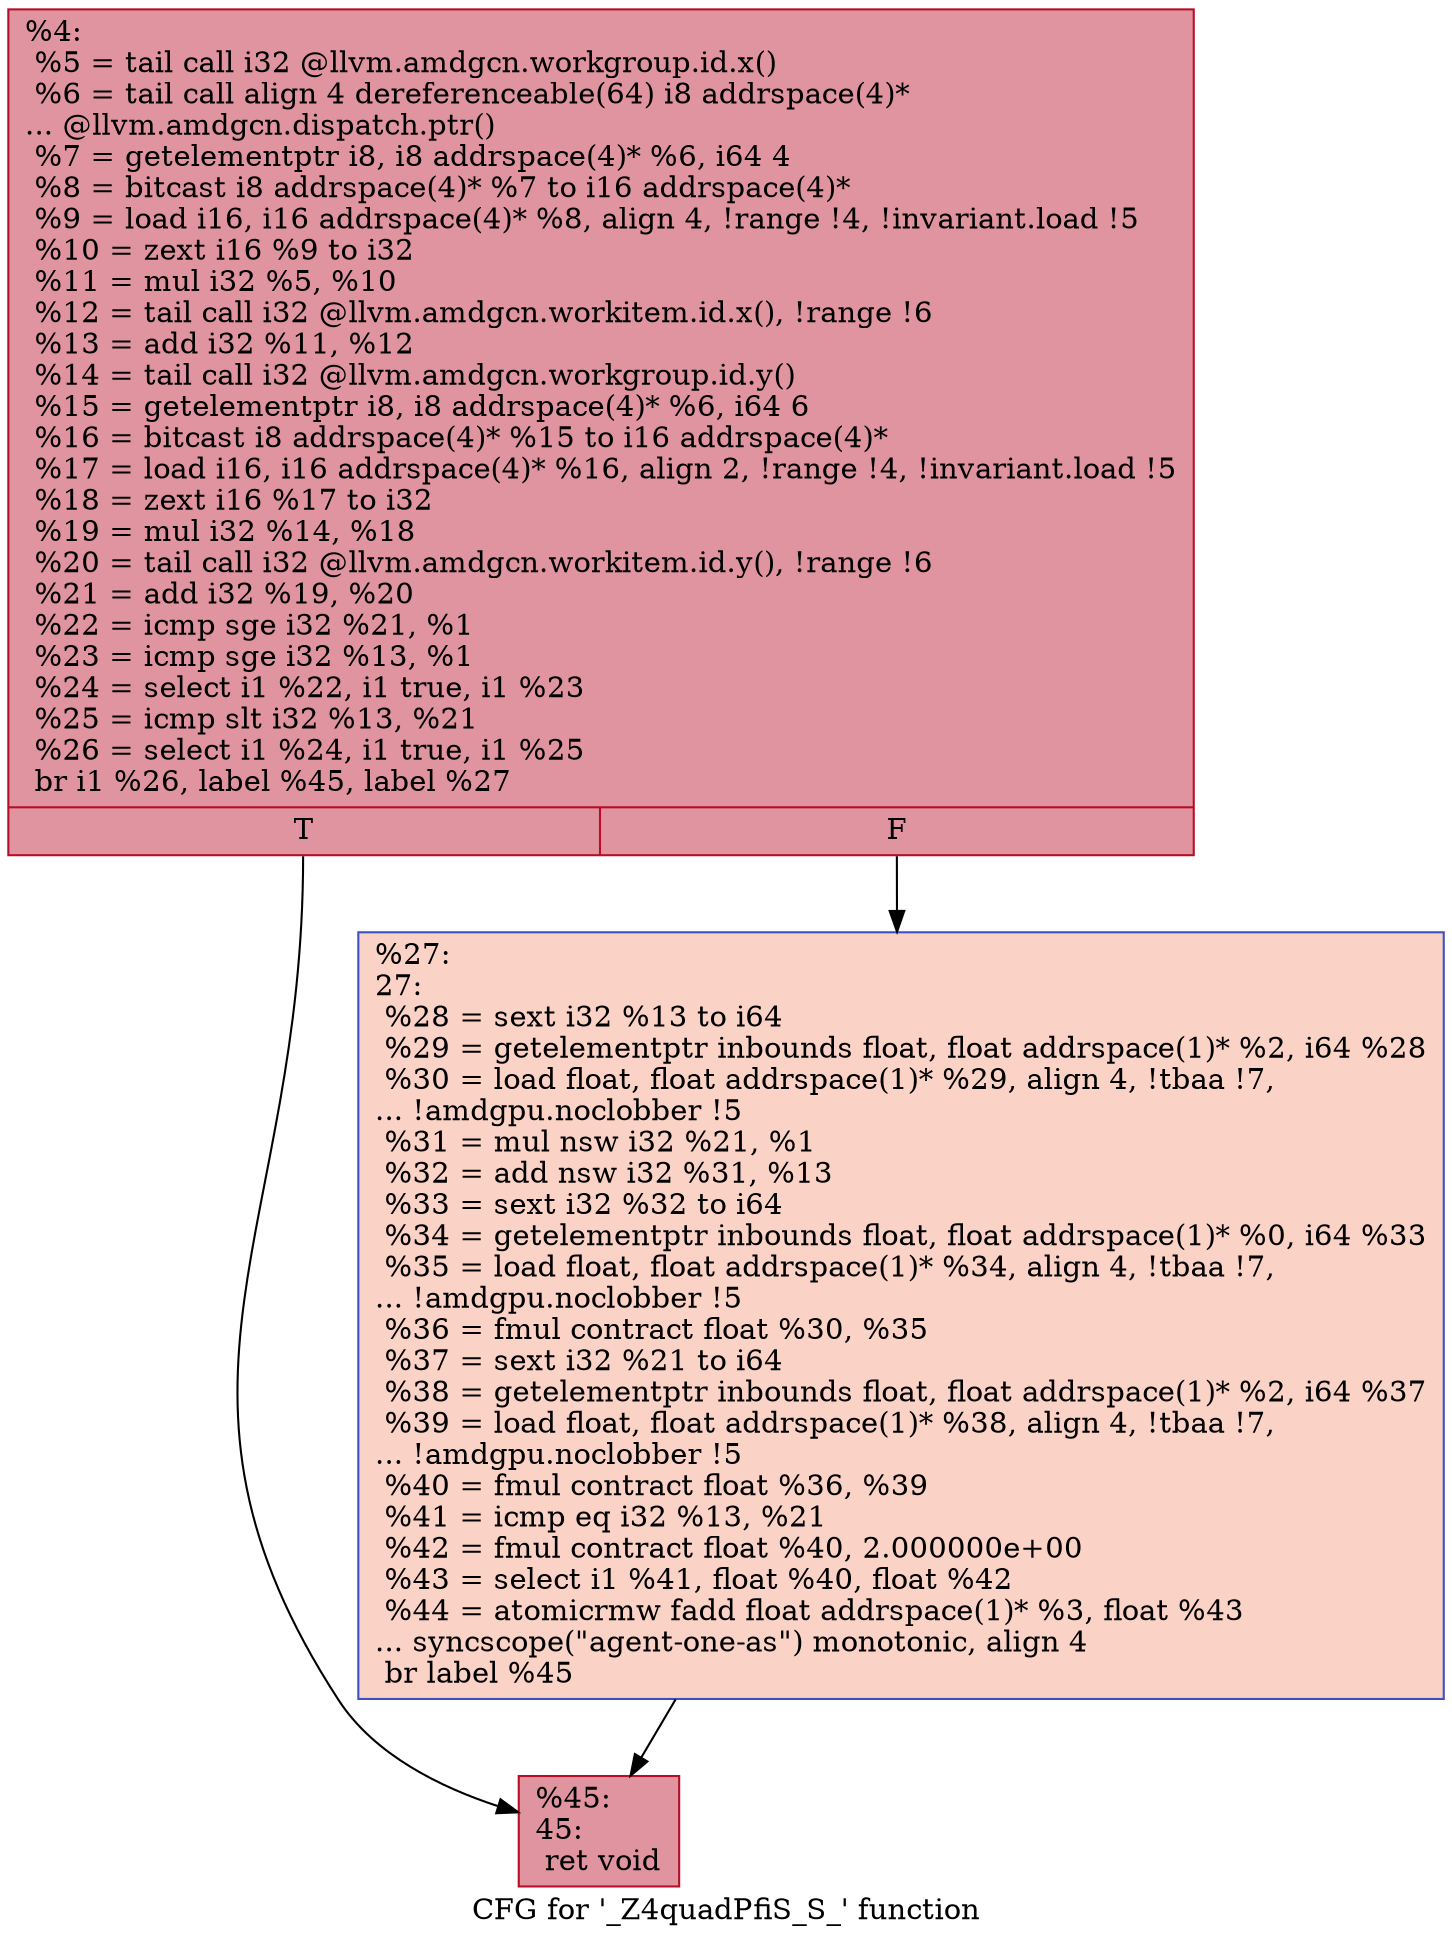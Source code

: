 digraph "CFG for '_Z4quadPfiS_S_' function" {
	label="CFG for '_Z4quadPfiS_S_' function";

	Node0x4f2c500 [shape=record,color="#b70d28ff", style=filled, fillcolor="#b70d2870",label="{%4:\l  %5 = tail call i32 @llvm.amdgcn.workgroup.id.x()\l  %6 = tail call align 4 dereferenceable(64) i8 addrspace(4)*\l... @llvm.amdgcn.dispatch.ptr()\l  %7 = getelementptr i8, i8 addrspace(4)* %6, i64 4\l  %8 = bitcast i8 addrspace(4)* %7 to i16 addrspace(4)*\l  %9 = load i16, i16 addrspace(4)* %8, align 4, !range !4, !invariant.load !5\l  %10 = zext i16 %9 to i32\l  %11 = mul i32 %5, %10\l  %12 = tail call i32 @llvm.amdgcn.workitem.id.x(), !range !6\l  %13 = add i32 %11, %12\l  %14 = tail call i32 @llvm.amdgcn.workgroup.id.y()\l  %15 = getelementptr i8, i8 addrspace(4)* %6, i64 6\l  %16 = bitcast i8 addrspace(4)* %15 to i16 addrspace(4)*\l  %17 = load i16, i16 addrspace(4)* %16, align 2, !range !4, !invariant.load !5\l  %18 = zext i16 %17 to i32\l  %19 = mul i32 %14, %18\l  %20 = tail call i32 @llvm.amdgcn.workitem.id.y(), !range !6\l  %21 = add i32 %19, %20\l  %22 = icmp sge i32 %21, %1\l  %23 = icmp sge i32 %13, %1\l  %24 = select i1 %22, i1 true, i1 %23\l  %25 = icmp slt i32 %13, %21\l  %26 = select i1 %24, i1 true, i1 %25\l  br i1 %26, label %45, label %27\l|{<s0>T|<s1>F}}"];
	Node0x4f2c500:s0 -> Node0x4f300f0;
	Node0x4f2c500:s1 -> Node0x4f30180;
	Node0x4f30180 [shape=record,color="#3d50c3ff", style=filled, fillcolor="#f59c7d70",label="{%27:\l27:                                               \l  %28 = sext i32 %13 to i64\l  %29 = getelementptr inbounds float, float addrspace(1)* %2, i64 %28\l  %30 = load float, float addrspace(1)* %29, align 4, !tbaa !7,\l... !amdgpu.noclobber !5\l  %31 = mul nsw i32 %21, %1\l  %32 = add nsw i32 %31, %13\l  %33 = sext i32 %32 to i64\l  %34 = getelementptr inbounds float, float addrspace(1)* %0, i64 %33\l  %35 = load float, float addrspace(1)* %34, align 4, !tbaa !7,\l... !amdgpu.noclobber !5\l  %36 = fmul contract float %30, %35\l  %37 = sext i32 %21 to i64\l  %38 = getelementptr inbounds float, float addrspace(1)* %2, i64 %37\l  %39 = load float, float addrspace(1)* %38, align 4, !tbaa !7,\l... !amdgpu.noclobber !5\l  %40 = fmul contract float %36, %39\l  %41 = icmp eq i32 %13, %21\l  %42 = fmul contract float %40, 2.000000e+00\l  %43 = select i1 %41, float %40, float %42\l  %44 = atomicrmw fadd float addrspace(1)* %3, float %43\l... syncscope(\"agent-one-as\") monotonic, align 4\l  br label %45\l}"];
	Node0x4f30180 -> Node0x4f300f0;
	Node0x4f300f0 [shape=record,color="#b70d28ff", style=filled, fillcolor="#b70d2870",label="{%45:\l45:                                               \l  ret void\l}"];
}
